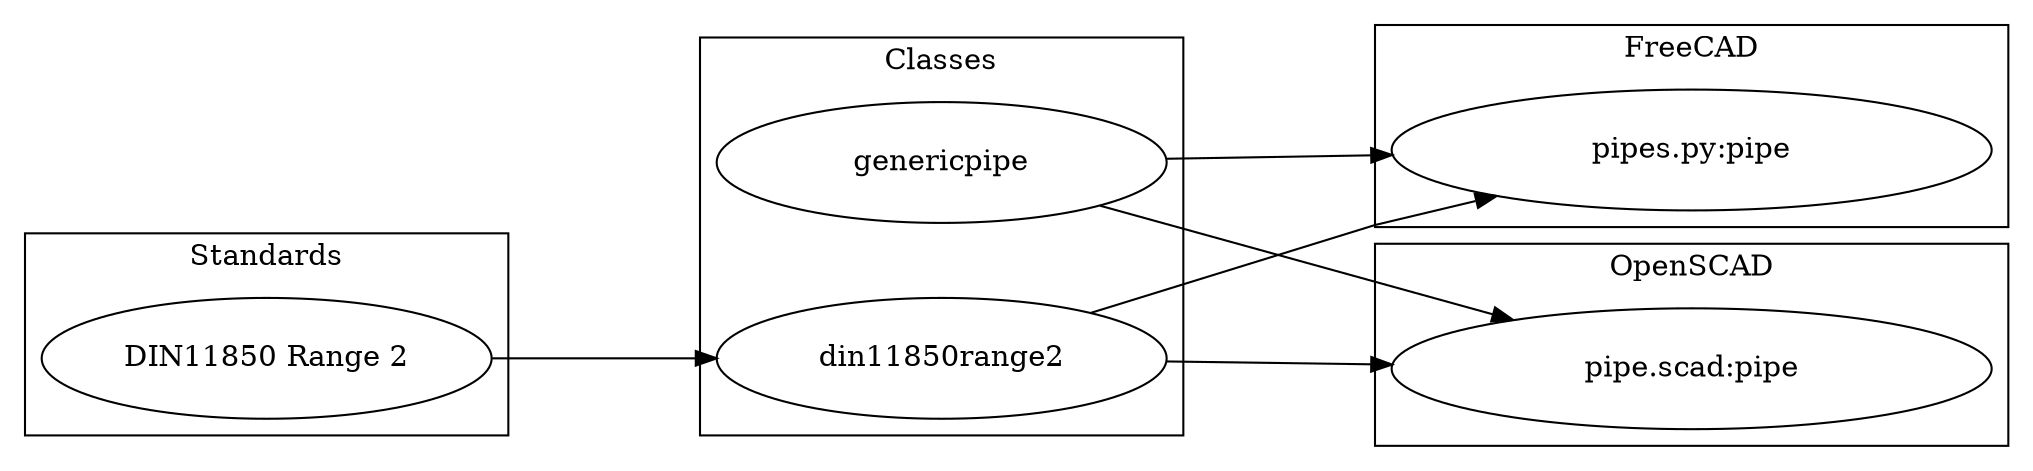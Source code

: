 digraph G {rankdir=LR; nodesep=0.5; ranksep=1.5;splines=polyline;
subgraph cluster_cl {
label="Classes";
"genericpipe" [width=3, height=0.8, fixedsize=true];
"din11850range2" [width=3, height=0.8, fixedsize=true];
}
subgraph cluster_std {
label="Standards";
"DIN11850 Range 2" [width=3, height=0.8, fixedsize=true];
}
subgraph cluster_fcd {
label="FreeCAD";
"pipes.py:pipe" [width=4, height=0.8, fixedsize=true];
"pipes.py:pipe" [width=4, height=0.8, fixedsize=true];
}
subgraph cluster_ocd {
label="OpenSCAD";
"pipe.scad:pipe" [width=4, height=0.8, fixedsize=true];
"pipe.scad:pipe" [width=4, height=0.8, fixedsize=true];
}
"genericpipe" -> "pipes.py:pipe";
"genericpipe" -> "pipe.scad:pipe";
"din11850range2" -> "pipes.py:pipe";
"din11850range2" -> "pipe.scad:pipe";
"DIN11850 Range 2" -> "din11850range2";}

